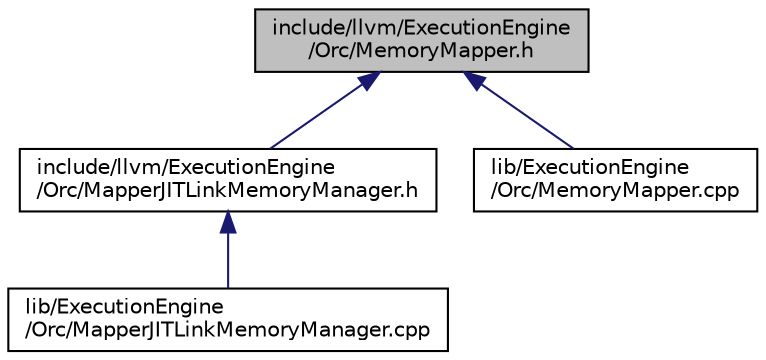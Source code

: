 digraph "include/llvm/ExecutionEngine/Orc/MemoryMapper.h"
{
 // LATEX_PDF_SIZE
  bgcolor="transparent";
  edge [fontname="Helvetica",fontsize="10",labelfontname="Helvetica",labelfontsize="10"];
  node [fontname="Helvetica",fontsize="10",shape=record];
  Node1 [label="include/llvm/ExecutionEngine\l/Orc/MemoryMapper.h",height=0.2,width=0.4,color="black", fillcolor="grey75", style="filled", fontcolor="black",tooltip=" "];
  Node1 -> Node2 [dir="back",color="midnightblue",fontsize="10",style="solid",fontname="Helvetica"];
  Node2 [label="include/llvm/ExecutionEngine\l/Orc/MapperJITLinkMemoryManager.h",height=0.2,width=0.4,color="black",URL="$MapperJITLinkMemoryManager_8h.html",tooltip=" "];
  Node2 -> Node3 [dir="back",color="midnightblue",fontsize="10",style="solid",fontname="Helvetica"];
  Node3 [label="lib/ExecutionEngine\l/Orc/MapperJITLinkMemoryManager.cpp",height=0.2,width=0.4,color="black",URL="$MapperJITLinkMemoryManager_8cpp.html",tooltip=" "];
  Node1 -> Node4 [dir="back",color="midnightblue",fontsize="10",style="solid",fontname="Helvetica"];
  Node4 [label="lib/ExecutionEngine\l/Orc/MemoryMapper.cpp",height=0.2,width=0.4,color="black",URL="$MemoryMapper_8cpp.html",tooltip=" "];
}
